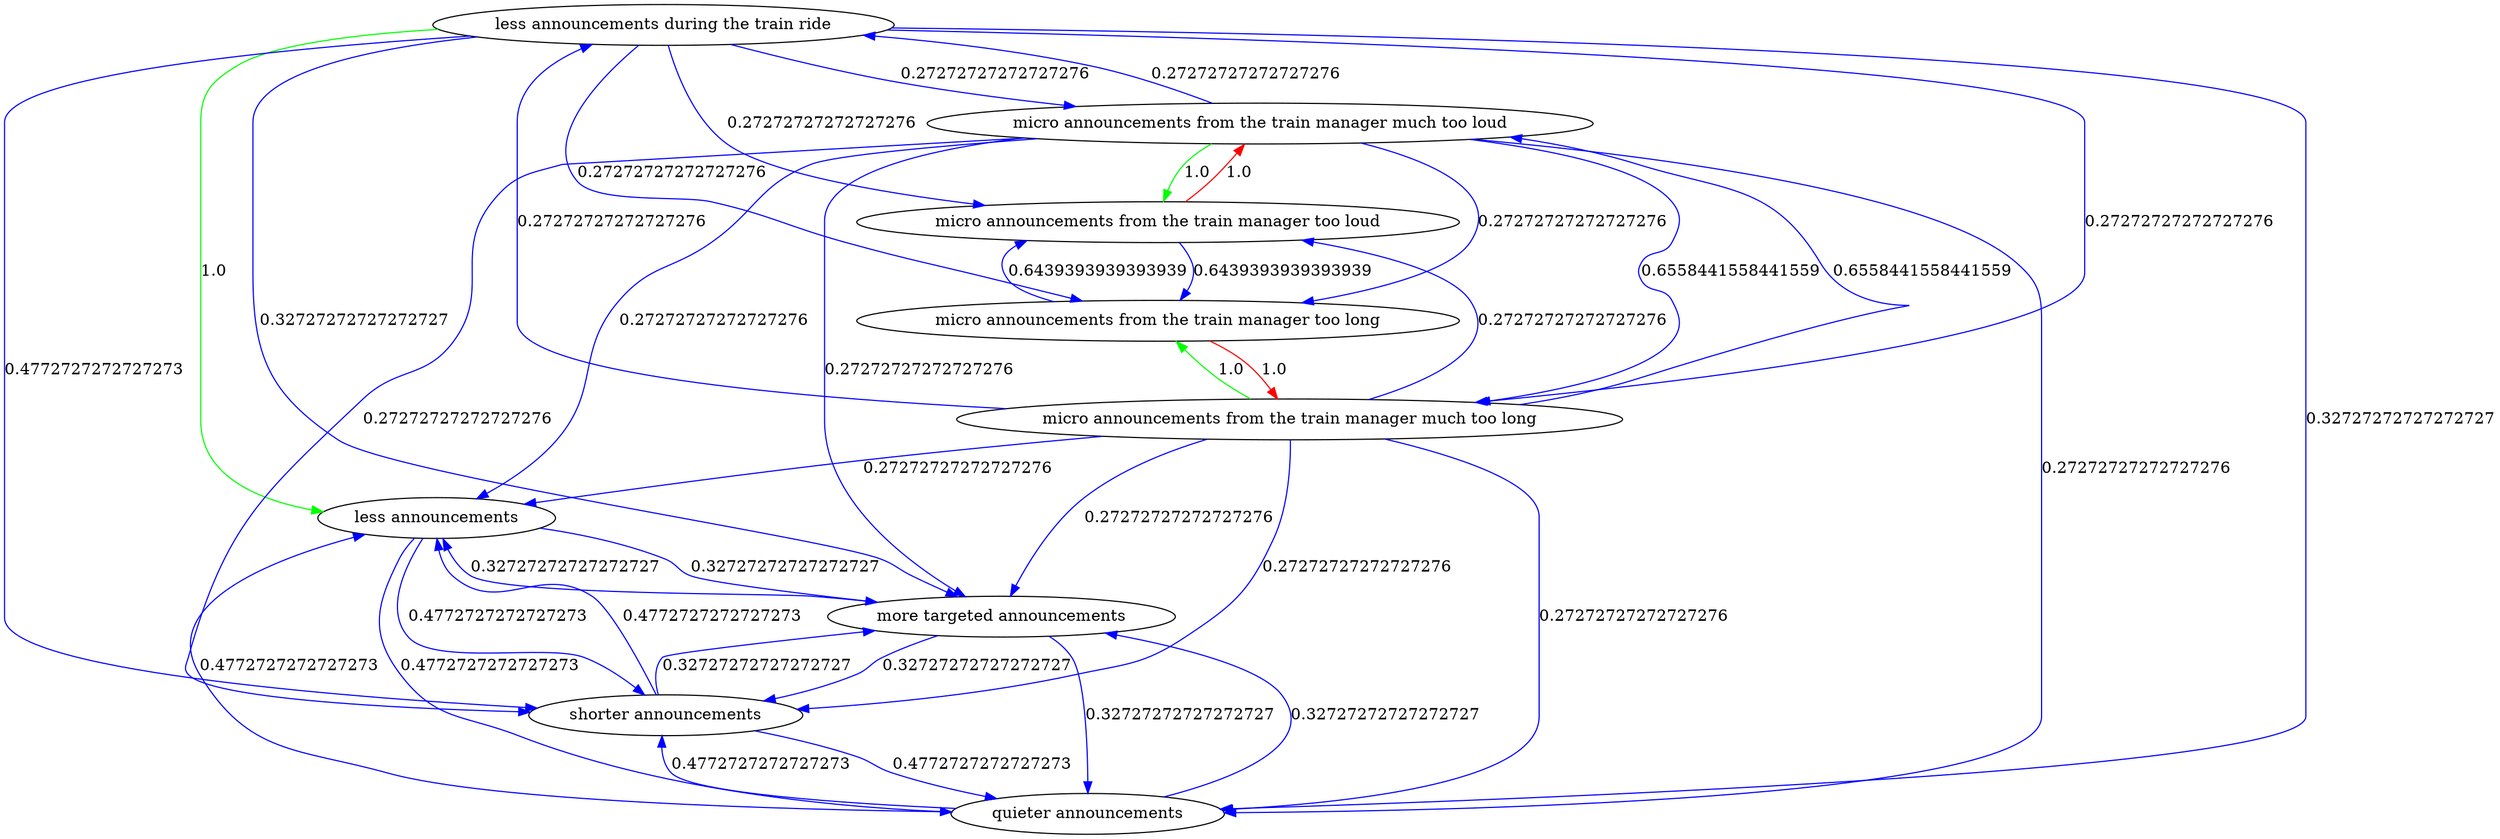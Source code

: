 digraph rawGraph {
"less announcements during the train ride";"less announcements";"micro announcements from the train manager much too loud";"micro announcements from the train manager too loud";"micro announcements from the train manager much too long";"micro announcements from the train manager too long";"more targeted announcements";"quieter announcements";"shorter announcements";"less announcements during the train ride" -> "less announcements" [label=1.0] [color=green]
"micro announcements from the train manager much too loud" -> "micro announcements from the train manager too loud" [label=1.0] [color=green]
"micro announcements from the train manager too loud" -> "micro announcements from the train manager much too loud" [label=1.0] [color=red]
"less announcements during the train ride" -> "micro announcements from the train manager much too loud" [label=0.27272727272727276] [color=blue]
"micro announcements from the train manager much too loud" -> "less announcements during the train ride" [label=0.27272727272727276] [color=blue]
"micro announcements from the train manager much too loud" -> "less announcements" [label=0.27272727272727276] [color=blue]
"micro announcements from the train manager much too long" -> "micro announcements from the train manager too long" [label=1.0] [color=green]
"micro announcements from the train manager too long" -> "micro announcements from the train manager much too long" [label=1.0] [color=red]
"less announcements during the train ride" -> "micro announcements from the train manager much too long" [label=0.27272727272727276] [color=blue]
"micro announcements from the train manager much too long" -> "less announcements during the train ride" [label=0.27272727272727276] [color=blue]
"micro announcements from the train manager too loud" -> "micro announcements from the train manager too long" [label=0.6439393939393939] [color=blue]
"micro announcements from the train manager too long" -> "micro announcements from the train manager too loud" [label=0.6439393939393939] [color=blue]
"micro announcements from the train manager much too loud" -> "micro announcements from the train manager much too long" [label=0.6558441558441559] [color=blue]
"micro announcements from the train manager much too long" -> "micro announcements from the train manager much too loud" [label=0.6558441558441559] [color=blue]
"less announcements during the train ride" -> "micro announcements from the train manager too long" [label=0.27272727272727276] [color=blue]
"micro announcements from the train manager much too loud" -> "micro announcements from the train manager too long" [label=0.27272727272727276] [color=blue]
"micro announcements from the train manager much too long" -> "less announcements" [label=0.27272727272727276] [color=blue]
"less announcements" -> "more targeted announcements" [label=0.32727272727272727] [color=blue]
"more targeted announcements" -> "less announcements" [label=0.32727272727272727] [color=blue]
"quieter announcements" -> "less announcements" [label=0.4772727272727273] [color=blue]
"less announcements" -> "quieter announcements" [label=0.4772727272727273] [color=blue]
"quieter announcements" -> "more targeted announcements" [label=0.32727272727272727] [color=blue]
"more targeted announcements" -> "quieter announcements" [label=0.32727272727272727] [color=blue]
"shorter announcements" -> "less announcements" [label=0.4772727272727273] [color=blue]
"less announcements" -> "shorter announcements" [label=0.4772727272727273] [color=blue]
"more targeted announcements" -> "shorter announcements" [label=0.32727272727272727] [color=blue]
"shorter announcements" -> "more targeted announcements" [label=0.32727272727272727] [color=blue]
"shorter announcements" -> "quieter announcements" [label=0.4772727272727273] [color=blue]
"quieter announcements" -> "shorter announcements" [label=0.4772727272727273] [color=blue]
"less announcements during the train ride" -> "shorter announcements" [label=0.4772727272727273] [color=blue]
"micro announcements from the train manager much too loud" -> "shorter announcements" [label=0.27272727272727276] [color=blue]
"micro announcements from the train manager much too long" -> "shorter announcements" [label=0.27272727272727276] [color=blue]
"less announcements during the train ride" -> "micro announcements from the train manager too loud" [label=0.27272727272727276] [color=blue]
"less announcements during the train ride" -> "more targeted announcements" [label=0.32727272727272727] [color=blue]
"less announcements during the train ride" -> "quieter announcements" [label=0.32727272727272727] [color=blue]
"micro announcements from the train manager much too loud" -> "more targeted announcements" [label=0.27272727272727276] [color=blue]
"micro announcements from the train manager much too loud" -> "quieter announcements" [label=0.27272727272727276] [color=blue]
"micro announcements from the train manager much too long" -> "micro announcements from the train manager too loud" [label=0.27272727272727276] [color=blue]
"micro announcements from the train manager much too long" -> "more targeted announcements" [label=0.27272727272727276] [color=blue]
"micro announcements from the train manager much too long" -> "quieter announcements" [label=0.27272727272727276] [color=blue]
}